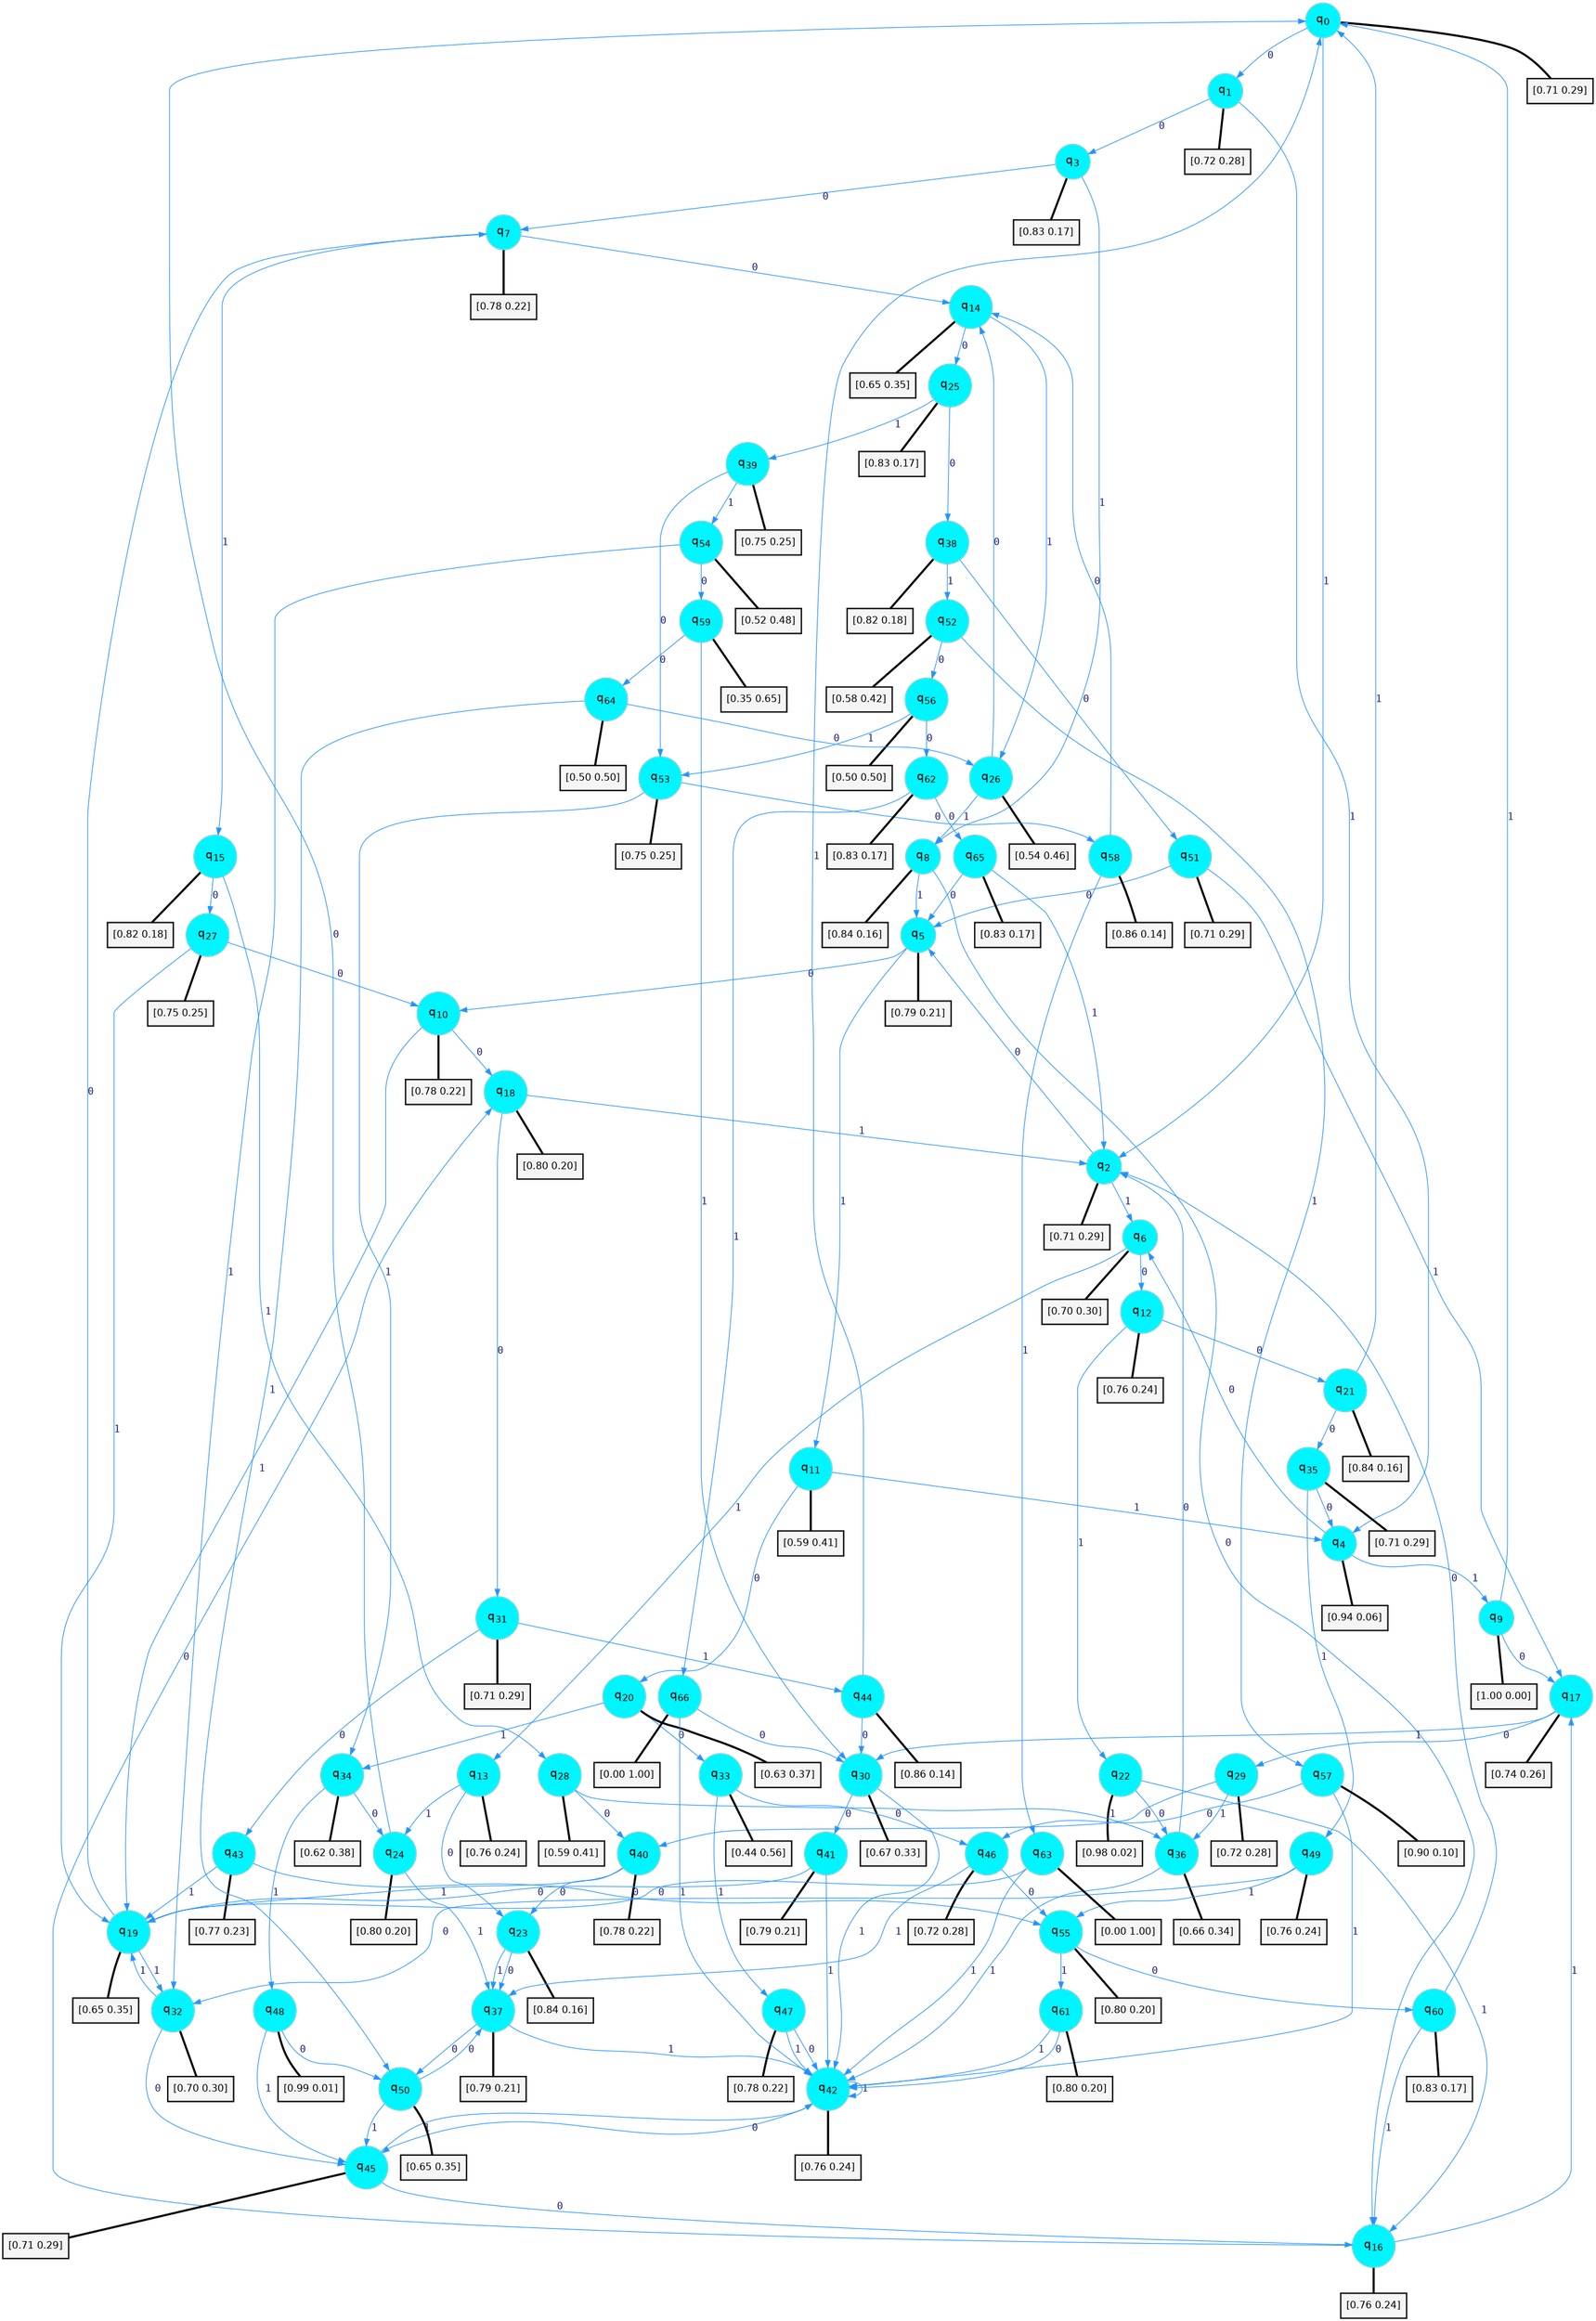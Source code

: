 digraph G {
graph [
bgcolor=transparent, dpi=300, rankdir=TD, size="40,25"];
node [
color=gray, fillcolor=turquoise1, fontcolor=black, fontname=Helvetica, fontsize=16, fontweight=bold, shape=circle, style=filled];
edge [
arrowsize=1, color=dodgerblue1, fontcolor=midnightblue, fontname=courier, fontweight=bold, penwidth=1, style=solid, weight=20];
0[label=<q<SUB>0</SUB>>];
1[label=<q<SUB>1</SUB>>];
2[label=<q<SUB>2</SUB>>];
3[label=<q<SUB>3</SUB>>];
4[label=<q<SUB>4</SUB>>];
5[label=<q<SUB>5</SUB>>];
6[label=<q<SUB>6</SUB>>];
7[label=<q<SUB>7</SUB>>];
8[label=<q<SUB>8</SUB>>];
9[label=<q<SUB>9</SUB>>];
10[label=<q<SUB>10</SUB>>];
11[label=<q<SUB>11</SUB>>];
12[label=<q<SUB>12</SUB>>];
13[label=<q<SUB>13</SUB>>];
14[label=<q<SUB>14</SUB>>];
15[label=<q<SUB>15</SUB>>];
16[label=<q<SUB>16</SUB>>];
17[label=<q<SUB>17</SUB>>];
18[label=<q<SUB>18</SUB>>];
19[label=<q<SUB>19</SUB>>];
20[label=<q<SUB>20</SUB>>];
21[label=<q<SUB>21</SUB>>];
22[label=<q<SUB>22</SUB>>];
23[label=<q<SUB>23</SUB>>];
24[label=<q<SUB>24</SUB>>];
25[label=<q<SUB>25</SUB>>];
26[label=<q<SUB>26</SUB>>];
27[label=<q<SUB>27</SUB>>];
28[label=<q<SUB>28</SUB>>];
29[label=<q<SUB>29</SUB>>];
30[label=<q<SUB>30</SUB>>];
31[label=<q<SUB>31</SUB>>];
32[label=<q<SUB>32</SUB>>];
33[label=<q<SUB>33</SUB>>];
34[label=<q<SUB>34</SUB>>];
35[label=<q<SUB>35</SUB>>];
36[label=<q<SUB>36</SUB>>];
37[label=<q<SUB>37</SUB>>];
38[label=<q<SUB>38</SUB>>];
39[label=<q<SUB>39</SUB>>];
40[label=<q<SUB>40</SUB>>];
41[label=<q<SUB>41</SUB>>];
42[label=<q<SUB>42</SUB>>];
43[label=<q<SUB>43</SUB>>];
44[label=<q<SUB>44</SUB>>];
45[label=<q<SUB>45</SUB>>];
46[label=<q<SUB>46</SUB>>];
47[label=<q<SUB>47</SUB>>];
48[label=<q<SUB>48</SUB>>];
49[label=<q<SUB>49</SUB>>];
50[label=<q<SUB>50</SUB>>];
51[label=<q<SUB>51</SUB>>];
52[label=<q<SUB>52</SUB>>];
53[label=<q<SUB>53</SUB>>];
54[label=<q<SUB>54</SUB>>];
55[label=<q<SUB>55</SUB>>];
56[label=<q<SUB>56</SUB>>];
57[label=<q<SUB>57</SUB>>];
58[label=<q<SUB>58</SUB>>];
59[label=<q<SUB>59</SUB>>];
60[label=<q<SUB>60</SUB>>];
61[label=<q<SUB>61</SUB>>];
62[label=<q<SUB>62</SUB>>];
63[label=<q<SUB>63</SUB>>];
64[label=<q<SUB>64</SUB>>];
65[label=<q<SUB>65</SUB>>];
66[label=<q<SUB>66</SUB>>];
67[label="[0.71 0.29]", shape=box,fontcolor=black, fontname=Helvetica, fontsize=14, penwidth=2, fillcolor=whitesmoke,color=black];
68[label="[0.72 0.28]", shape=box,fontcolor=black, fontname=Helvetica, fontsize=14, penwidth=2, fillcolor=whitesmoke,color=black];
69[label="[0.71 0.29]", shape=box,fontcolor=black, fontname=Helvetica, fontsize=14, penwidth=2, fillcolor=whitesmoke,color=black];
70[label="[0.83 0.17]", shape=box,fontcolor=black, fontname=Helvetica, fontsize=14, penwidth=2, fillcolor=whitesmoke,color=black];
71[label="[0.94 0.06]", shape=box,fontcolor=black, fontname=Helvetica, fontsize=14, penwidth=2, fillcolor=whitesmoke,color=black];
72[label="[0.79 0.21]", shape=box,fontcolor=black, fontname=Helvetica, fontsize=14, penwidth=2, fillcolor=whitesmoke,color=black];
73[label="[0.70 0.30]", shape=box,fontcolor=black, fontname=Helvetica, fontsize=14, penwidth=2, fillcolor=whitesmoke,color=black];
74[label="[0.78 0.22]", shape=box,fontcolor=black, fontname=Helvetica, fontsize=14, penwidth=2, fillcolor=whitesmoke,color=black];
75[label="[0.84 0.16]", shape=box,fontcolor=black, fontname=Helvetica, fontsize=14, penwidth=2, fillcolor=whitesmoke,color=black];
76[label="[1.00 0.00]", shape=box,fontcolor=black, fontname=Helvetica, fontsize=14, penwidth=2, fillcolor=whitesmoke,color=black];
77[label="[0.78 0.22]", shape=box,fontcolor=black, fontname=Helvetica, fontsize=14, penwidth=2, fillcolor=whitesmoke,color=black];
78[label="[0.59 0.41]", shape=box,fontcolor=black, fontname=Helvetica, fontsize=14, penwidth=2, fillcolor=whitesmoke,color=black];
79[label="[0.76 0.24]", shape=box,fontcolor=black, fontname=Helvetica, fontsize=14, penwidth=2, fillcolor=whitesmoke,color=black];
80[label="[0.76 0.24]", shape=box,fontcolor=black, fontname=Helvetica, fontsize=14, penwidth=2, fillcolor=whitesmoke,color=black];
81[label="[0.65 0.35]", shape=box,fontcolor=black, fontname=Helvetica, fontsize=14, penwidth=2, fillcolor=whitesmoke,color=black];
82[label="[0.82 0.18]", shape=box,fontcolor=black, fontname=Helvetica, fontsize=14, penwidth=2, fillcolor=whitesmoke,color=black];
83[label="[0.76 0.24]", shape=box,fontcolor=black, fontname=Helvetica, fontsize=14, penwidth=2, fillcolor=whitesmoke,color=black];
84[label="[0.74 0.26]", shape=box,fontcolor=black, fontname=Helvetica, fontsize=14, penwidth=2, fillcolor=whitesmoke,color=black];
85[label="[0.80 0.20]", shape=box,fontcolor=black, fontname=Helvetica, fontsize=14, penwidth=2, fillcolor=whitesmoke,color=black];
86[label="[0.65 0.35]", shape=box,fontcolor=black, fontname=Helvetica, fontsize=14, penwidth=2, fillcolor=whitesmoke,color=black];
87[label="[0.63 0.37]", shape=box,fontcolor=black, fontname=Helvetica, fontsize=14, penwidth=2, fillcolor=whitesmoke,color=black];
88[label="[0.84 0.16]", shape=box,fontcolor=black, fontname=Helvetica, fontsize=14, penwidth=2, fillcolor=whitesmoke,color=black];
89[label="[0.98 0.02]", shape=box,fontcolor=black, fontname=Helvetica, fontsize=14, penwidth=2, fillcolor=whitesmoke,color=black];
90[label="[0.84 0.16]", shape=box,fontcolor=black, fontname=Helvetica, fontsize=14, penwidth=2, fillcolor=whitesmoke,color=black];
91[label="[0.80 0.20]", shape=box,fontcolor=black, fontname=Helvetica, fontsize=14, penwidth=2, fillcolor=whitesmoke,color=black];
92[label="[0.83 0.17]", shape=box,fontcolor=black, fontname=Helvetica, fontsize=14, penwidth=2, fillcolor=whitesmoke,color=black];
93[label="[0.54 0.46]", shape=box,fontcolor=black, fontname=Helvetica, fontsize=14, penwidth=2, fillcolor=whitesmoke,color=black];
94[label="[0.75 0.25]", shape=box,fontcolor=black, fontname=Helvetica, fontsize=14, penwidth=2, fillcolor=whitesmoke,color=black];
95[label="[0.59 0.41]", shape=box,fontcolor=black, fontname=Helvetica, fontsize=14, penwidth=2, fillcolor=whitesmoke,color=black];
96[label="[0.72 0.28]", shape=box,fontcolor=black, fontname=Helvetica, fontsize=14, penwidth=2, fillcolor=whitesmoke,color=black];
97[label="[0.67 0.33]", shape=box,fontcolor=black, fontname=Helvetica, fontsize=14, penwidth=2, fillcolor=whitesmoke,color=black];
98[label="[0.71 0.29]", shape=box,fontcolor=black, fontname=Helvetica, fontsize=14, penwidth=2, fillcolor=whitesmoke,color=black];
99[label="[0.70 0.30]", shape=box,fontcolor=black, fontname=Helvetica, fontsize=14, penwidth=2, fillcolor=whitesmoke,color=black];
100[label="[0.44 0.56]", shape=box,fontcolor=black, fontname=Helvetica, fontsize=14, penwidth=2, fillcolor=whitesmoke,color=black];
101[label="[0.62 0.38]", shape=box,fontcolor=black, fontname=Helvetica, fontsize=14, penwidth=2, fillcolor=whitesmoke,color=black];
102[label="[0.71 0.29]", shape=box,fontcolor=black, fontname=Helvetica, fontsize=14, penwidth=2, fillcolor=whitesmoke,color=black];
103[label="[0.66 0.34]", shape=box,fontcolor=black, fontname=Helvetica, fontsize=14, penwidth=2, fillcolor=whitesmoke,color=black];
104[label="[0.79 0.21]", shape=box,fontcolor=black, fontname=Helvetica, fontsize=14, penwidth=2, fillcolor=whitesmoke,color=black];
105[label="[0.82 0.18]", shape=box,fontcolor=black, fontname=Helvetica, fontsize=14, penwidth=2, fillcolor=whitesmoke,color=black];
106[label="[0.75 0.25]", shape=box,fontcolor=black, fontname=Helvetica, fontsize=14, penwidth=2, fillcolor=whitesmoke,color=black];
107[label="[0.78 0.22]", shape=box,fontcolor=black, fontname=Helvetica, fontsize=14, penwidth=2, fillcolor=whitesmoke,color=black];
108[label="[0.79 0.21]", shape=box,fontcolor=black, fontname=Helvetica, fontsize=14, penwidth=2, fillcolor=whitesmoke,color=black];
109[label="[0.76 0.24]", shape=box,fontcolor=black, fontname=Helvetica, fontsize=14, penwidth=2, fillcolor=whitesmoke,color=black];
110[label="[0.77 0.23]", shape=box,fontcolor=black, fontname=Helvetica, fontsize=14, penwidth=2, fillcolor=whitesmoke,color=black];
111[label="[0.86 0.14]", shape=box,fontcolor=black, fontname=Helvetica, fontsize=14, penwidth=2, fillcolor=whitesmoke,color=black];
112[label="[0.71 0.29]", shape=box,fontcolor=black, fontname=Helvetica, fontsize=14, penwidth=2, fillcolor=whitesmoke,color=black];
113[label="[0.72 0.28]", shape=box,fontcolor=black, fontname=Helvetica, fontsize=14, penwidth=2, fillcolor=whitesmoke,color=black];
114[label="[0.78 0.22]", shape=box,fontcolor=black, fontname=Helvetica, fontsize=14, penwidth=2, fillcolor=whitesmoke,color=black];
115[label="[0.99 0.01]", shape=box,fontcolor=black, fontname=Helvetica, fontsize=14, penwidth=2, fillcolor=whitesmoke,color=black];
116[label="[0.76 0.24]", shape=box,fontcolor=black, fontname=Helvetica, fontsize=14, penwidth=2, fillcolor=whitesmoke,color=black];
117[label="[0.65 0.35]", shape=box,fontcolor=black, fontname=Helvetica, fontsize=14, penwidth=2, fillcolor=whitesmoke,color=black];
118[label="[0.71 0.29]", shape=box,fontcolor=black, fontname=Helvetica, fontsize=14, penwidth=2, fillcolor=whitesmoke,color=black];
119[label="[0.58 0.42]", shape=box,fontcolor=black, fontname=Helvetica, fontsize=14, penwidth=2, fillcolor=whitesmoke,color=black];
120[label="[0.75 0.25]", shape=box,fontcolor=black, fontname=Helvetica, fontsize=14, penwidth=2, fillcolor=whitesmoke,color=black];
121[label="[0.52 0.48]", shape=box,fontcolor=black, fontname=Helvetica, fontsize=14, penwidth=2, fillcolor=whitesmoke,color=black];
122[label="[0.80 0.20]", shape=box,fontcolor=black, fontname=Helvetica, fontsize=14, penwidth=2, fillcolor=whitesmoke,color=black];
123[label="[0.50 0.50]", shape=box,fontcolor=black, fontname=Helvetica, fontsize=14, penwidth=2, fillcolor=whitesmoke,color=black];
124[label="[0.90 0.10]", shape=box,fontcolor=black, fontname=Helvetica, fontsize=14, penwidth=2, fillcolor=whitesmoke,color=black];
125[label="[0.86 0.14]", shape=box,fontcolor=black, fontname=Helvetica, fontsize=14, penwidth=2, fillcolor=whitesmoke,color=black];
126[label="[0.35 0.65]", shape=box,fontcolor=black, fontname=Helvetica, fontsize=14, penwidth=2, fillcolor=whitesmoke,color=black];
127[label="[0.83 0.17]", shape=box,fontcolor=black, fontname=Helvetica, fontsize=14, penwidth=2, fillcolor=whitesmoke,color=black];
128[label="[0.80 0.20]", shape=box,fontcolor=black, fontname=Helvetica, fontsize=14, penwidth=2, fillcolor=whitesmoke,color=black];
129[label="[0.83 0.17]", shape=box,fontcolor=black, fontname=Helvetica, fontsize=14, penwidth=2, fillcolor=whitesmoke,color=black];
130[label="[0.00 1.00]", shape=box,fontcolor=black, fontname=Helvetica, fontsize=14, penwidth=2, fillcolor=whitesmoke,color=black];
131[label="[0.50 0.50]", shape=box,fontcolor=black, fontname=Helvetica, fontsize=14, penwidth=2, fillcolor=whitesmoke,color=black];
132[label="[0.83 0.17]", shape=box,fontcolor=black, fontname=Helvetica, fontsize=14, penwidth=2, fillcolor=whitesmoke,color=black];
133[label="[0.00 1.00]", shape=box,fontcolor=black, fontname=Helvetica, fontsize=14, penwidth=2, fillcolor=whitesmoke,color=black];
0->1 [label=0];
0->2 [label=1];
0->67 [arrowhead=none, penwidth=3,color=black];
1->3 [label=0];
1->4 [label=1];
1->68 [arrowhead=none, penwidth=3,color=black];
2->5 [label=0];
2->6 [label=1];
2->69 [arrowhead=none, penwidth=3,color=black];
3->7 [label=0];
3->8 [label=1];
3->70 [arrowhead=none, penwidth=3,color=black];
4->6 [label=0];
4->9 [label=1];
4->71 [arrowhead=none, penwidth=3,color=black];
5->10 [label=0];
5->11 [label=1];
5->72 [arrowhead=none, penwidth=3,color=black];
6->12 [label=0];
6->13 [label=1];
6->73 [arrowhead=none, penwidth=3,color=black];
7->14 [label=0];
7->15 [label=1];
7->74 [arrowhead=none, penwidth=3,color=black];
8->16 [label=0];
8->5 [label=1];
8->75 [arrowhead=none, penwidth=3,color=black];
9->17 [label=0];
9->0 [label=1];
9->76 [arrowhead=none, penwidth=3,color=black];
10->18 [label=0];
10->19 [label=1];
10->77 [arrowhead=none, penwidth=3,color=black];
11->20 [label=0];
11->4 [label=1];
11->78 [arrowhead=none, penwidth=3,color=black];
12->21 [label=0];
12->22 [label=1];
12->79 [arrowhead=none, penwidth=3,color=black];
13->23 [label=0];
13->24 [label=1];
13->80 [arrowhead=none, penwidth=3,color=black];
14->25 [label=0];
14->26 [label=1];
14->81 [arrowhead=none, penwidth=3,color=black];
15->27 [label=0];
15->28 [label=1];
15->82 [arrowhead=none, penwidth=3,color=black];
16->18 [label=0];
16->17 [label=1];
16->83 [arrowhead=none, penwidth=3,color=black];
17->29 [label=0];
17->30 [label=1];
17->84 [arrowhead=none, penwidth=3,color=black];
18->31 [label=0];
18->2 [label=1];
18->85 [arrowhead=none, penwidth=3,color=black];
19->7 [label=0];
19->32 [label=1];
19->86 [arrowhead=none, penwidth=3,color=black];
20->33 [label=0];
20->34 [label=1];
20->87 [arrowhead=none, penwidth=3,color=black];
21->35 [label=0];
21->0 [label=1];
21->88 [arrowhead=none, penwidth=3,color=black];
22->36 [label=0];
22->16 [label=1];
22->89 [arrowhead=none, penwidth=3,color=black];
23->37 [label=0];
23->37 [label=1];
23->90 [arrowhead=none, penwidth=3,color=black];
24->0 [label=0];
24->37 [label=1];
24->91 [arrowhead=none, penwidth=3,color=black];
25->38 [label=0];
25->39 [label=1];
25->92 [arrowhead=none, penwidth=3,color=black];
26->14 [label=0];
26->8 [label=1];
26->93 [arrowhead=none, penwidth=3,color=black];
27->10 [label=0];
27->19 [label=1];
27->94 [arrowhead=none, penwidth=3,color=black];
28->40 [label=0];
28->36 [label=1];
28->95 [arrowhead=none, penwidth=3,color=black];
29->40 [label=0];
29->36 [label=1];
29->96 [arrowhead=none, penwidth=3,color=black];
30->41 [label=0];
30->42 [label=1];
30->97 [arrowhead=none, penwidth=3,color=black];
31->43 [label=0];
31->44 [label=1];
31->98 [arrowhead=none, penwidth=3,color=black];
32->45 [label=0];
32->19 [label=1];
32->99 [arrowhead=none, penwidth=3,color=black];
33->46 [label=0];
33->47 [label=1];
33->100 [arrowhead=none, penwidth=3,color=black];
34->24 [label=0];
34->48 [label=1];
34->101 [arrowhead=none, penwidth=3,color=black];
35->4 [label=0];
35->49 [label=1];
35->102 [arrowhead=none, penwidth=3,color=black];
36->2 [label=0];
36->42 [label=1];
36->103 [arrowhead=none, penwidth=3,color=black];
37->50 [label=0];
37->42 [label=1];
37->104 [arrowhead=none, penwidth=3,color=black];
38->51 [label=0];
38->52 [label=1];
38->105 [arrowhead=none, penwidth=3,color=black];
39->53 [label=0];
39->54 [label=1];
39->106 [arrowhead=none, penwidth=3,color=black];
40->23 [label=0];
40->19 [label=1];
40->107 [arrowhead=none, penwidth=3,color=black];
41->19 [label=0];
41->42 [label=1];
41->108 [arrowhead=none, penwidth=3,color=black];
42->45 [label=0];
42->42 [label=1];
42->109 [arrowhead=none, penwidth=3,color=black];
43->55 [label=0];
43->19 [label=1];
43->110 [arrowhead=none, penwidth=3,color=black];
44->30 [label=0];
44->0 [label=1];
44->111 [arrowhead=none, penwidth=3,color=black];
45->16 [label=0];
45->42 [label=1];
45->112 [arrowhead=none, penwidth=3,color=black];
46->55 [label=0];
46->37 [label=1];
46->113 [arrowhead=none, penwidth=3,color=black];
47->42 [label=0];
47->42 [label=1];
47->114 [arrowhead=none, penwidth=3,color=black];
48->50 [label=0];
48->45 [label=1];
48->115 [arrowhead=none, penwidth=3,color=black];
49->32 [label=0];
49->55 [label=1];
49->116 [arrowhead=none, penwidth=3,color=black];
50->37 [label=0];
50->45 [label=1];
50->117 [arrowhead=none, penwidth=3,color=black];
51->5 [label=0];
51->17 [label=1];
51->118 [arrowhead=none, penwidth=3,color=black];
52->56 [label=0];
52->57 [label=1];
52->119 [arrowhead=none, penwidth=3,color=black];
53->58 [label=0];
53->34 [label=1];
53->120 [arrowhead=none, penwidth=3,color=black];
54->59 [label=0];
54->32 [label=1];
54->121 [arrowhead=none, penwidth=3,color=black];
55->60 [label=0];
55->61 [label=1];
55->122 [arrowhead=none, penwidth=3,color=black];
56->62 [label=0];
56->53 [label=1];
56->123 [arrowhead=none, penwidth=3,color=black];
57->46 [label=0];
57->42 [label=1];
57->124 [arrowhead=none, penwidth=3,color=black];
58->14 [label=0];
58->63 [label=1];
58->125 [arrowhead=none, penwidth=3,color=black];
59->64 [label=0];
59->30 [label=1];
59->126 [arrowhead=none, penwidth=3,color=black];
60->2 [label=0];
60->16 [label=1];
60->127 [arrowhead=none, penwidth=3,color=black];
61->42 [label=0];
61->42 [label=1];
61->128 [arrowhead=none, penwidth=3,color=black];
62->65 [label=0];
62->66 [label=1];
62->129 [arrowhead=none, penwidth=3,color=black];
63->19 [label=0];
63->42 [label=1];
63->130 [arrowhead=none, penwidth=3,color=black];
64->26 [label=0];
64->50 [label=1];
64->131 [arrowhead=none, penwidth=3,color=black];
65->5 [label=0];
65->2 [label=1];
65->132 [arrowhead=none, penwidth=3,color=black];
66->30 [label=0];
66->42 [label=1];
66->133 [arrowhead=none, penwidth=3,color=black];
}
